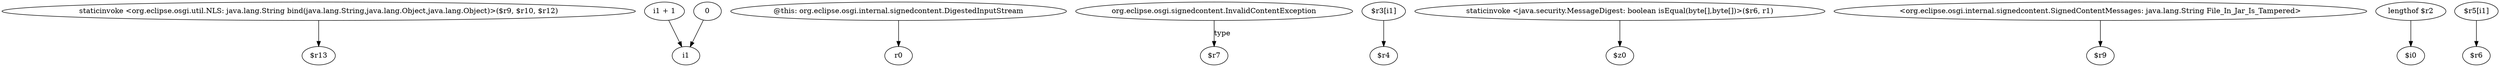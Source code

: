 digraph g {
0[label="staticinvoke <org.eclipse.osgi.util.NLS: java.lang.String bind(java.lang.String,java.lang.Object,java.lang.Object)>($r9, $r10, $r12)"]
1[label="$r13"]
0->1[label=""]
2[label="i1 + 1"]
3[label="i1"]
2->3[label=""]
4[label="@this: org.eclipse.osgi.internal.signedcontent.DigestedInputStream"]
5[label="r0"]
4->5[label=""]
6[label="org.eclipse.osgi.signedcontent.InvalidContentException"]
7[label="$r7"]
6->7[label="type"]
8[label="$r3[i1]"]
9[label="$r4"]
8->9[label=""]
10[label="staticinvoke <java.security.MessageDigest: boolean isEqual(byte[],byte[])>($r6, r1)"]
11[label="$z0"]
10->11[label=""]
12[label="<org.eclipse.osgi.internal.signedcontent.SignedContentMessages: java.lang.String File_In_Jar_Is_Tampered>"]
13[label="$r9"]
12->13[label=""]
14[label="lengthof $r2"]
15[label="$i0"]
14->15[label=""]
16[label="0"]
16->3[label=""]
17[label="$r5[i1]"]
18[label="$r6"]
17->18[label=""]
}